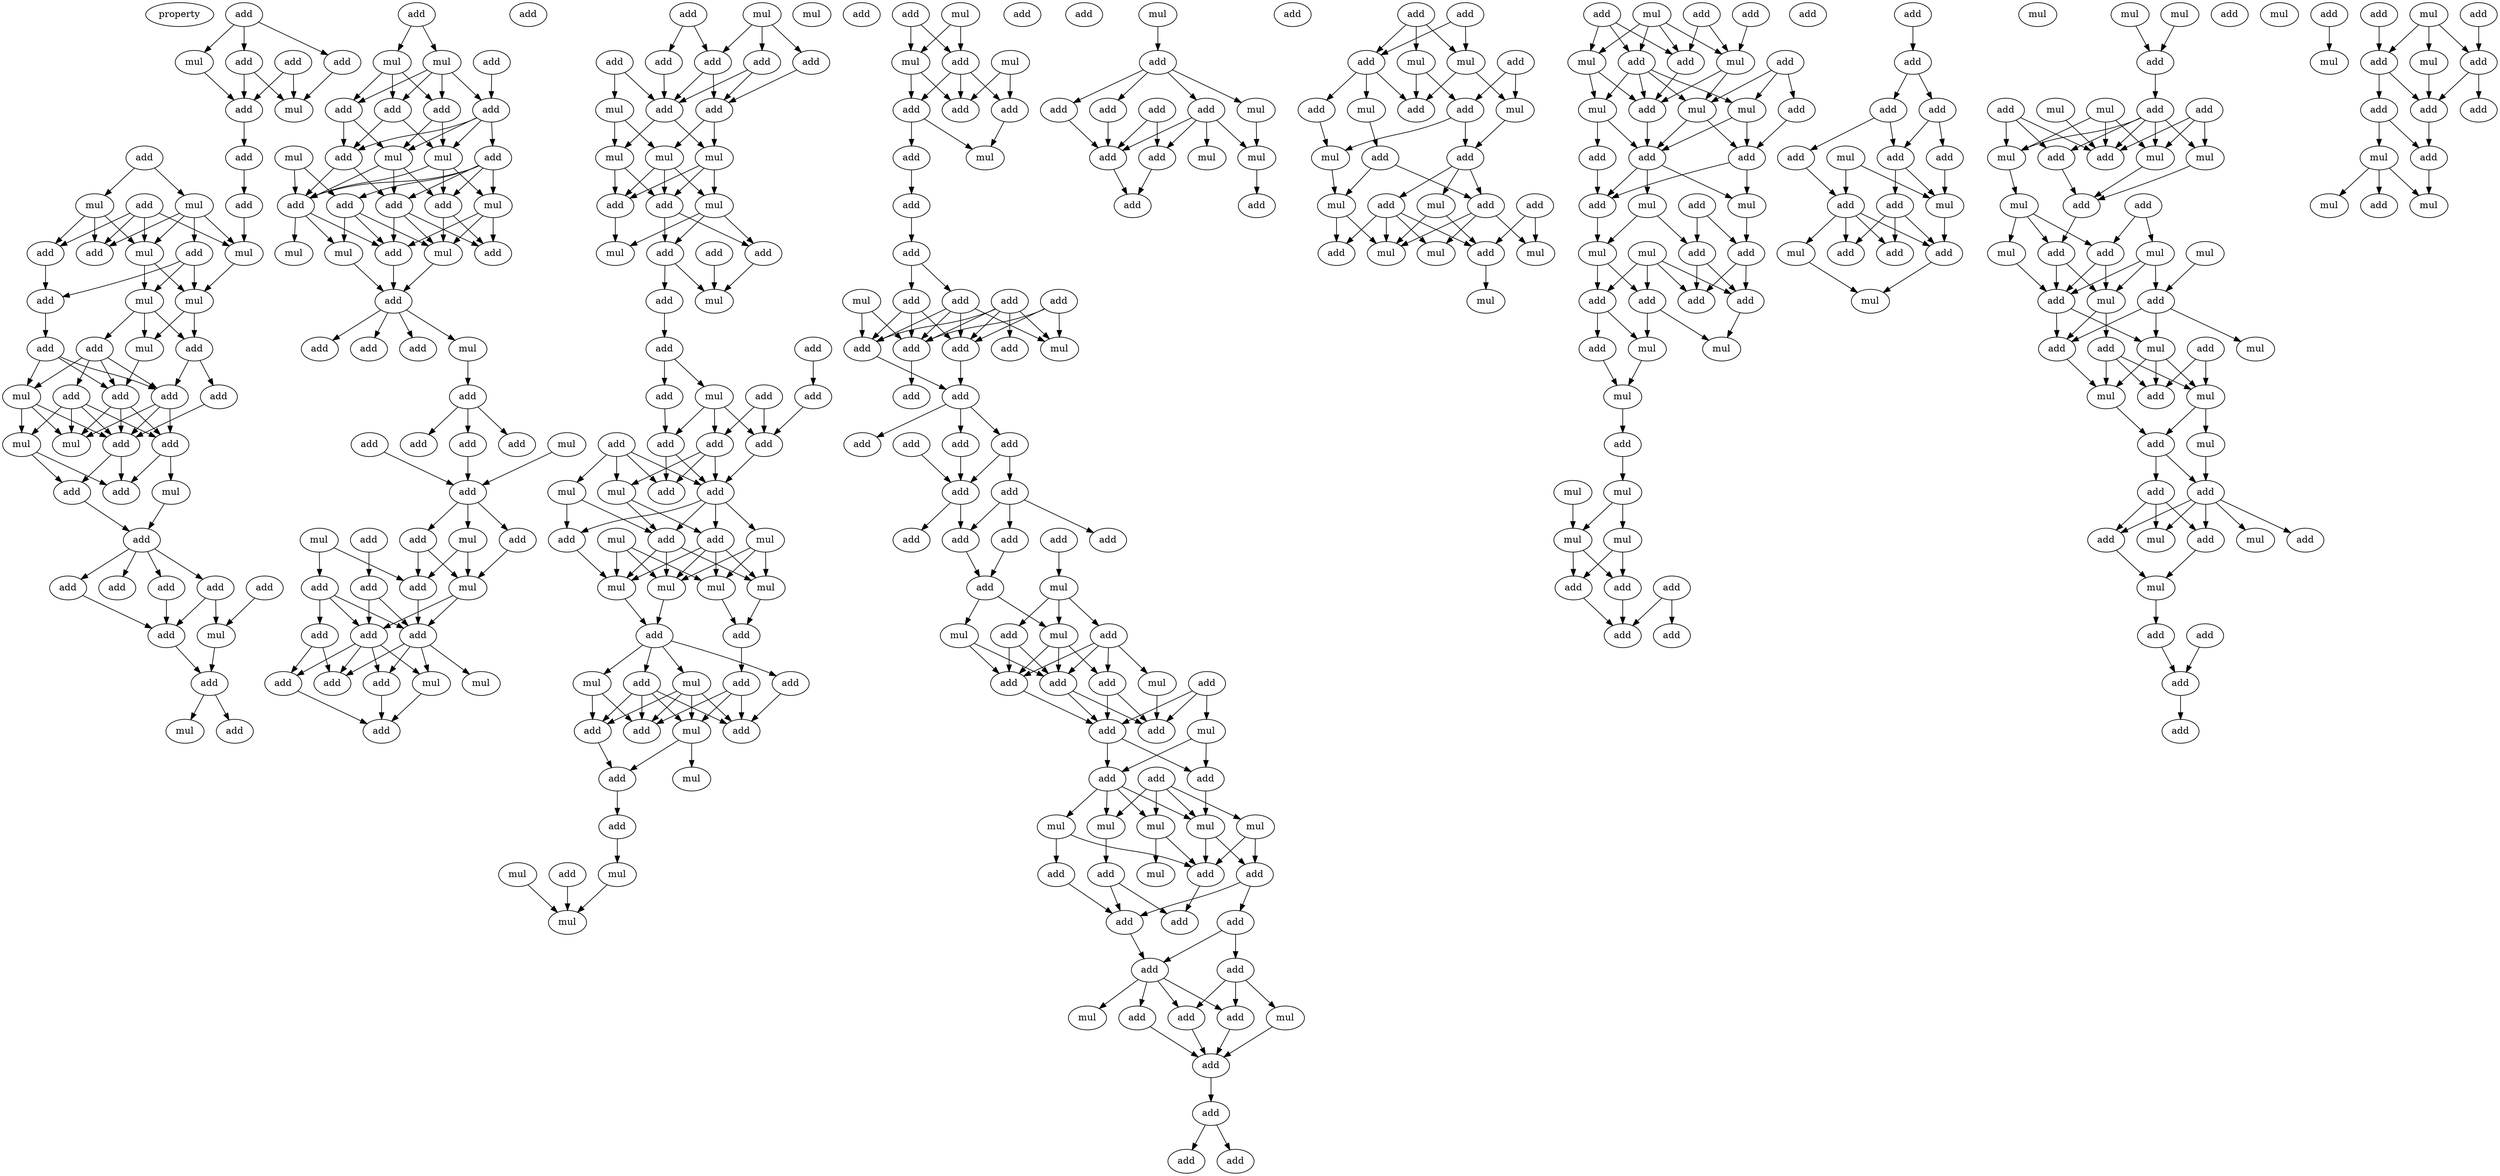 digraph {
    node [fontcolor=black]
    property [mul=2,lf=1.4]
    0 [ label = add ];
    1 [ label = add ];
    2 [ label = mul ];
    3 [ label = add ];
    4 [ label = add ];
    5 [ label = mul ];
    6 [ label = add ];
    7 [ label = add ];
    8 [ label = add ];
    9 [ label = add ];
    10 [ label = mul ];
    11 [ label = add ];
    12 [ label = mul ];
    13 [ label = add ];
    14 [ label = add ];
    15 [ label = mul ];
    16 [ label = add ];
    17 [ label = mul ];
    18 [ label = add ];
    19 [ label = mul ];
    20 [ label = mul ];
    21 [ label = add ];
    22 [ label = add ];
    23 [ label = mul ];
    24 [ label = add ];
    25 [ label = mul ];
    26 [ label = add ];
    27 [ label = add ];
    28 [ label = add ];
    29 [ label = add ];
    30 [ label = add ];
    31 [ label = mul ];
    32 [ label = mul ];
    33 [ label = add ];
    34 [ label = mul ];
    35 [ label = add ];
    36 [ label = add ];
    37 [ label = add ];
    38 [ label = add ];
    39 [ label = add ];
    40 [ label = add ];
    41 [ label = add ];
    42 [ label = add ];
    43 [ label = add ];
    44 [ label = mul ];
    45 [ label = add ];
    46 [ label = mul ];
    47 [ label = add ];
    48 [ label = add ];
    49 [ label = mul ];
    50 [ label = add ];
    51 [ label = mul ];
    52 [ label = add ];
    53 [ label = add ];
    54 [ label = add ];
    55 [ label = add ];
    56 [ label = add ];
    57 [ label = mul ];
    58 [ label = mul ];
    59 [ label = add ];
    60 [ label = mul ];
    61 [ label = add ];
    62 [ label = add ];
    63 [ label = mul ];
    64 [ label = add ];
    65 [ label = add ];
    66 [ label = mul ];
    67 [ label = mul ];
    68 [ label = add ];
    69 [ label = mul ];
    70 [ label = add ];
    71 [ label = add ];
    72 [ label = add ];
    73 [ label = add ];
    74 [ label = add ];
    75 [ label = add ];
    76 [ label = mul ];
    77 [ label = add ];
    78 [ label = add ];
    79 [ label = add ];
    80 [ label = add ];
    81 [ label = add ];
    82 [ label = mul ];
    83 [ label = add ];
    84 [ label = add ];
    85 [ label = add ];
    86 [ label = mul ];
    87 [ label = add ];
    88 [ label = mul ];
    89 [ label = add ];
    90 [ label = add ];
    91 [ label = mul ];
    92 [ label = add ];
    93 [ label = add ];
    94 [ label = add ];
    95 [ label = add ];
    96 [ label = add ];
    97 [ label = mul ];
    98 [ label = add ];
    99 [ label = mul ];
    100 [ label = add ];
    101 [ label = add ];
    102 [ label = add ];
    103 [ label = mul ];
    104 [ label = add ];
    105 [ label = add ];
    106 [ label = add ];
    107 [ label = add ];
    108 [ label = add ];
    109 [ label = mul ];
    110 [ label = add ];
    111 [ label = add ];
    112 [ label = mul ];
    113 [ label = mul ];
    114 [ label = mul ];
    115 [ label = mul ];
    116 [ label = add ];
    117 [ label = add ];
    118 [ label = mul ];
    119 [ label = add ];
    120 [ label = add ];
    121 [ label = add ];
    122 [ label = add ];
    123 [ label = mul ];
    124 [ label = add ];
    125 [ label = add ];
    126 [ label = mul ];
    127 [ label = add ];
    128 [ label = add ];
    129 [ label = add ];
    130 [ label = add ];
    131 [ label = add ];
    132 [ label = add ];
    133 [ label = add ];
    134 [ label = mul ];
    135 [ label = add ];
    136 [ label = add ];
    137 [ label = mul ];
    138 [ label = mul ];
    139 [ label = add ];
    140 [ label = mul ];
    141 [ label = add ];
    142 [ label = add ];
    143 [ label = mul ];
    144 [ label = mul ];
    145 [ label = mul ];
    146 [ label = mul ];
    147 [ label = add ];
    148 [ label = add ];
    149 [ label = add ];
    150 [ label = add ];
    151 [ label = mul ];
    152 [ label = add ];
    153 [ label = mul ];
    154 [ label = add ];
    155 [ label = add ];
    156 [ label = add ];
    157 [ label = mul ];
    158 [ label = add ];
    159 [ label = mul ];
    160 [ label = add ];
    161 [ label = mul ];
    162 [ label = mul ];
    163 [ label = add ];
    164 [ label = add ];
    165 [ label = mul ];
    166 [ label = mul ];
    167 [ label = mul ];
    168 [ label = add ];
    169 [ label = add ];
    170 [ label = mul ];
    171 [ label = mul ];
    172 [ label = add ];
    173 [ label = add ];
    174 [ label = add ];
    175 [ label = mul ];
    176 [ label = add ];
    177 [ label = add ];
    178 [ label = add ];
    179 [ label = add ];
    180 [ label = mul ];
    181 [ label = add ];
    182 [ label = add ];
    183 [ label = add ];
    184 [ label = add ];
    185 [ label = add ];
    186 [ label = add ];
    187 [ label = mul ];
    188 [ label = add ];
    189 [ label = add ];
    190 [ label = add ];
    191 [ label = add ];
    192 [ label = add ];
    193 [ label = add ];
    194 [ label = add ];
    195 [ label = add ];
    196 [ label = add ];
    197 [ label = add ];
    198 [ label = add ];
    199 [ label = add ];
    200 [ label = add ];
    201 [ label = add ];
    202 [ label = add ];
    203 [ label = add ];
    204 [ label = mul ];
    205 [ label = add ];
    206 [ label = add ];
    207 [ label = mul ];
    208 [ label = mul ];
    209 [ label = add ];
    210 [ label = add ];
    211 [ label = add ];
    212 [ label = add ];
    213 [ label = mul ];
    214 [ label = add ];
    215 [ label = mul ];
    216 [ label = add ];
    217 [ label = add ];
    218 [ label = add ];
    219 [ label = add ];
    220 [ label = mul ];
    221 [ label = mul ];
    222 [ label = mul ];
    223 [ label = mul ];
    224 [ label = mul ];
    225 [ label = add ];
    226 [ label = add ];
    227 [ label = add ];
    228 [ label = mul ];
    229 [ label = add ];
    230 [ label = add ];
    231 [ label = add ];
    232 [ label = add ];
    233 [ label = add ];
    234 [ label = add ];
    235 [ label = add ];
    236 [ label = mul ];
    237 [ label = mul ];
    238 [ label = add ];
    239 [ label = add ];
    240 [ label = add ];
    241 [ label = add ];
    242 [ label = add ];
    243 [ label = mul ];
    244 [ label = add ];
    245 [ label = add ];
    246 [ label = add ];
    247 [ label = add ];
    248 [ label = mul ];
    249 [ label = add ];
    250 [ label = add ];
    251 [ label = add ];
    252 [ label = add ];
    253 [ label = mul ];
    254 [ label = add ];
    255 [ label = add ];
    256 [ label = mul ];
    257 [ label = add ];
    258 [ label = add ];
    259 [ label = add ];
    260 [ label = add ];
    261 [ label = add ];
    262 [ label = mul ];
    263 [ label = mul ];
    264 [ label = add ];
    265 [ label = mul ];
    266 [ label = add ];
    267 [ label = add ];
    268 [ label = add ];
    269 [ label = mul ];
    270 [ label = add ];
    271 [ label = add ];
    272 [ label = mul ];
    273 [ label = add ];
    274 [ label = mul ];
    275 [ label = add ];
    276 [ label = add ];
    277 [ label = mul ];
    278 [ label = mul ];
    279 [ label = mul ];
    280 [ label = add ];
    281 [ label = mul ];
    282 [ label = add ];
    283 [ label = mul ];
    284 [ label = add ];
    285 [ label = mul ];
    286 [ label = add ];
    287 [ label = add ];
    288 [ label = add ];
    289 [ label = mul ];
    290 [ label = add ];
    291 [ label = mul ];
    292 [ label = add ];
    293 [ label = mul ];
    294 [ label = mul ];
    295 [ label = add ];
    296 [ label = add ];
    297 [ label = mul ];
    298 [ label = add ];
    299 [ label = add ];
    300 [ label = add ];
    301 [ label = add ];
    302 [ label = mul ];
    303 [ label = mul ];
    304 [ label = add ];
    305 [ label = add ];
    306 [ label = mul ];
    307 [ label = add ];
    308 [ label = mul ];
    309 [ label = add ];
    310 [ label = add ];
    311 [ label = add ];
    312 [ label = add ];
    313 [ label = add ];
    314 [ label = mul ];
    315 [ label = mul ];
    316 [ label = mul ];
    317 [ label = add ];
    318 [ label = add ];
    319 [ label = mul ];
    320 [ label = mul ];
    321 [ label = mul ];
    322 [ label = mul ];
    323 [ label = add ];
    324 [ label = add ];
    325 [ label = add ];
    326 [ label = add ];
    327 [ label = add ];
    328 [ label = add ];
    329 [ label = add ];
    330 [ label = add ];
    331 [ label = add ];
    332 [ label = mul ];
    333 [ label = add ];
    334 [ label = add ];
    335 [ label = add ];
    336 [ label = mul ];
    337 [ label = add ];
    338 [ label = add ];
    339 [ label = add ];
    340 [ label = add ];
    341 [ label = add ];
    342 [ label = mul ];
    343 [ label = mul ];
    344 [ label = mul ];
    345 [ label = mul ];
    346 [ label = mul ];
    347 [ label = add ];
    348 [ label = mul ];
    349 [ label = add ];
    350 [ label = mul ];
    351 [ label = add ];
    352 [ label = add ];
    353 [ label = mul ];
    354 [ label = add ];
    355 [ label = mul ];
    356 [ label = mul ];
    357 [ label = add ];
    358 [ label = mul ];
    359 [ label = add ];
    360 [ label = add ];
    361 [ label = mul ];
    362 [ label = add ];
    363 [ label = add ];
    364 [ label = mul ];
    365 [ label = mul ];
    366 [ label = mul ];
    367 [ label = add ];
    368 [ label = add ];
    369 [ label = mul ];
    370 [ label = add ];
    371 [ label = mul ];
    372 [ label = add ];
    373 [ label = add ];
    374 [ label = mul ];
    375 [ label = add ];
    376 [ label = mul ];
    377 [ label = add ];
    378 [ label = mul ];
    379 [ label = add ];
    380 [ label = add ];
    381 [ label = add ];
    382 [ label = add ];
    383 [ label = mul ];
    384 [ label = add ];
    385 [ label = mul ];
    386 [ label = mul ];
    387 [ label = add ];
    388 [ label = add ];
    389 [ label = add ];
    390 [ label = add ];
    391 [ label = add ];
    392 [ label = mul ];
    393 [ label = add ];
    394 [ label = mul ];
    395 [ label = mul ];
    396 [ label = add ];
    397 [ label = add ];
    398 [ label = mul ];
    399 [ label = add ];
    400 [ label = add ];
    401 [ label = add ];
    402 [ label = add ];
    403 [ label = add ];
    404 [ label = mul ];
    405 [ label = add ];
    406 [ label = mul ];
    407 [ label = mul ];
    408 [ label = add ];
    0 -> 1 [ name = 0 ];
    0 -> 2 [ name = 1 ];
    0 -> 3 [ name = 2 ];
    1 -> 5 [ name = 3 ];
    1 -> 6 [ name = 4 ];
    2 -> 6 [ name = 5 ];
    3 -> 5 [ name = 6 ];
    4 -> 5 [ name = 7 ];
    4 -> 6 [ name = 8 ];
    6 -> 8 [ name = 9 ];
    7 -> 10 [ name = 10 ];
    7 -> 12 [ name = 11 ];
    8 -> 9 [ name = 12 ];
    9 -> 15 [ name = 13 ];
    10 -> 13 [ name = 14 ];
    10 -> 15 [ name = 15 ];
    10 -> 16 [ name = 16 ];
    10 -> 17 [ name = 17 ];
    11 -> 13 [ name = 18 ];
    11 -> 14 [ name = 19 ];
    11 -> 15 [ name = 20 ];
    11 -> 17 [ name = 21 ];
    12 -> 13 [ name = 22 ];
    12 -> 14 [ name = 23 ];
    12 -> 17 [ name = 24 ];
    14 -> 18 [ name = 25 ];
    15 -> 19 [ name = 26 ];
    16 -> 18 [ name = 27 ];
    16 -> 19 [ name = 28 ];
    16 -> 20 [ name = 29 ];
    17 -> 19 [ name = 30 ];
    17 -> 20 [ name = 31 ];
    18 -> 22 [ name = 32 ];
    19 -> 21 [ name = 33 ];
    19 -> 23 [ name = 34 ];
    20 -> 21 [ name = 35 ];
    20 -> 23 [ name = 36 ];
    20 -> 24 [ name = 37 ];
    21 -> 26 [ name = 38 ];
    21 -> 28 [ name = 39 ];
    22 -> 25 [ name = 40 ];
    22 -> 26 [ name = 41 ];
    22 -> 27 [ name = 42 ];
    23 -> 27 [ name = 43 ];
    24 -> 25 [ name = 44 ];
    24 -> 26 [ name = 45 ];
    24 -> 27 [ name = 46 ];
    24 -> 29 [ name = 47 ];
    25 -> 31 [ name = 48 ];
    25 -> 32 [ name = 49 ];
    25 -> 33 [ name = 50 ];
    26 -> 30 [ name = 51 ];
    26 -> 31 [ name = 52 ];
    26 -> 33 [ name = 53 ];
    27 -> 30 [ name = 54 ];
    27 -> 31 [ name = 55 ];
    27 -> 33 [ name = 56 ];
    28 -> 33 [ name = 57 ];
    29 -> 30 [ name = 58 ];
    29 -> 31 [ name = 59 ];
    29 -> 32 [ name = 60 ];
    29 -> 33 [ name = 61 ];
    30 -> 34 [ name = 62 ];
    30 -> 35 [ name = 63 ];
    32 -> 35 [ name = 64 ];
    32 -> 36 [ name = 65 ];
    33 -> 35 [ name = 66 ];
    33 -> 36 [ name = 67 ];
    34 -> 37 [ name = 68 ];
    36 -> 37 [ name = 69 ];
    37 -> 39 [ name = 70 ];
    37 -> 40 [ name = 71 ];
    37 -> 41 [ name = 72 ];
    37 -> 42 [ name = 73 ];
    38 -> 44 [ name = 74 ];
    39 -> 43 [ name = 75 ];
    39 -> 44 [ name = 76 ];
    41 -> 43 [ name = 77 ];
    42 -> 43 [ name = 78 ];
    43 -> 45 [ name = 79 ];
    44 -> 45 [ name = 80 ];
    45 -> 46 [ name = 81 ];
    45 -> 47 [ name = 82 ];
    48 -> 49 [ name = 83 ];
    48 -> 51 [ name = 84 ];
    49 -> 52 [ name = 85 ];
    49 -> 53 [ name = 86 ];
    49 -> 54 [ name = 87 ];
    49 -> 55 [ name = 88 ];
    50 -> 55 [ name = 89 ];
    51 -> 52 [ name = 90 ];
    51 -> 53 [ name = 91 ];
    51 -> 54 [ name = 92 ];
    52 -> 58 [ name = 93 ];
    52 -> 59 [ name = 94 ];
    53 -> 59 [ name = 95 ];
    53 -> 60 [ name = 96 ];
    54 -> 58 [ name = 97 ];
    54 -> 60 [ name = 98 ];
    55 -> 56 [ name = 99 ];
    55 -> 58 [ name = 100 ];
    55 -> 59 [ name = 101 ];
    55 -> 60 [ name = 102 ];
    56 -> 61 [ name = 103 ];
    56 -> 62 [ name = 104 ];
    56 -> 63 [ name = 105 ];
    56 -> 64 [ name = 106 ];
    56 -> 65 [ name = 107 ];
    57 -> 61 [ name = 108 ];
    57 -> 64 [ name = 109 ];
    58 -> 61 [ name = 110 ];
    58 -> 62 [ name = 111 ];
    58 -> 65 [ name = 112 ];
    59 -> 61 [ name = 113 ];
    59 -> 65 [ name = 114 ];
    60 -> 61 [ name = 115 ];
    60 -> 62 [ name = 116 ];
    60 -> 63 [ name = 117 ];
    61 -> 66 [ name = 118 ];
    61 -> 67 [ name = 119 ];
    61 -> 70 [ name = 120 ];
    62 -> 68 [ name = 121 ];
    62 -> 69 [ name = 122 ];
    63 -> 68 [ name = 123 ];
    63 -> 69 [ name = 124 ];
    63 -> 70 [ name = 125 ];
    64 -> 67 [ name = 126 ];
    64 -> 69 [ name = 127 ];
    64 -> 70 [ name = 128 ];
    65 -> 68 [ name = 129 ];
    65 -> 69 [ name = 130 ];
    65 -> 70 [ name = 131 ];
    67 -> 71 [ name = 132 ];
    69 -> 71 [ name = 133 ];
    70 -> 71 [ name = 134 ];
    71 -> 72 [ name = 135 ];
    71 -> 74 [ name = 136 ];
    71 -> 75 [ name = 137 ];
    71 -> 76 [ name = 138 ];
    76 -> 77 [ name = 139 ];
    77 -> 79 [ name = 140 ];
    77 -> 80 [ name = 141 ];
    77 -> 81 [ name = 142 ];
    78 -> 83 [ name = 143 ];
    80 -> 83 [ name = 144 ];
    82 -> 83 [ name = 145 ];
    83 -> 84 [ name = 146 ];
    83 -> 85 [ name = 147 ];
    83 -> 86 [ name = 148 ];
    84 -> 89 [ name = 149 ];
    84 -> 91 [ name = 150 ];
    85 -> 91 [ name = 151 ];
    86 -> 89 [ name = 152 ];
    86 -> 91 [ name = 153 ];
    87 -> 90 [ name = 154 ];
    88 -> 89 [ name = 155 ];
    88 -> 92 [ name = 156 ];
    89 -> 94 [ name = 157 ];
    90 -> 93 [ name = 158 ];
    90 -> 94 [ name = 159 ];
    91 -> 93 [ name = 160 ];
    91 -> 94 [ name = 161 ];
    92 -> 93 [ name = 162 ];
    92 -> 94 [ name = 163 ];
    92 -> 95 [ name = 164 ];
    93 -> 96 [ name = 165 ];
    93 -> 98 [ name = 166 ];
    93 -> 99 [ name = 167 ];
    93 -> 100 [ name = 168 ];
    94 -> 97 [ name = 169 ];
    94 -> 98 [ name = 170 ];
    94 -> 99 [ name = 171 ];
    94 -> 100 [ name = 172 ];
    95 -> 96 [ name = 173 ];
    95 -> 100 [ name = 174 ];
    96 -> 101 [ name = 175 ];
    98 -> 101 [ name = 176 ];
    99 -> 101 [ name = 177 ];
    102 -> 104 [ name = 178 ];
    102 -> 106 [ name = 179 ];
    103 -> 104 [ name = 180 ];
    103 -> 107 [ name = 181 ];
    103 -> 108 [ name = 182 ];
    104 -> 110 [ name = 183 ];
    104 -> 111 [ name = 184 ];
    105 -> 109 [ name = 185 ];
    105 -> 111 [ name = 186 ];
    106 -> 111 [ name = 187 ];
    107 -> 110 [ name = 188 ];
    107 -> 111 [ name = 189 ];
    108 -> 110 [ name = 190 ];
    109 -> 112 [ name = 191 ];
    109 -> 113 [ name = 192 ];
    110 -> 112 [ name = 193 ];
    110 -> 114 [ name = 194 ];
    111 -> 113 [ name = 195 ];
    111 -> 114 [ name = 196 ];
    112 -> 115 [ name = 197 ];
    112 -> 116 [ name = 198 ];
    112 -> 117 [ name = 199 ];
    113 -> 116 [ name = 200 ];
    113 -> 117 [ name = 201 ];
    114 -> 115 [ name = 202 ];
    114 -> 116 [ name = 203 ];
    114 -> 117 [ name = 204 ];
    115 -> 118 [ name = 205 ];
    115 -> 120 [ name = 206 ];
    115 -> 121 [ name = 207 ];
    116 -> 118 [ name = 208 ];
    117 -> 120 [ name = 209 ];
    117 -> 121 [ name = 210 ];
    119 -> 123 [ name = 211 ];
    120 -> 123 [ name = 212 ];
    121 -> 122 [ name = 213 ];
    121 -> 123 [ name = 214 ];
    122 -> 125 [ name = 215 ];
    124 -> 127 [ name = 216 ];
    125 -> 126 [ name = 217 ];
    125 -> 129 [ name = 218 ];
    126 -> 130 [ name = 219 ];
    126 -> 131 [ name = 220 ];
    126 -> 133 [ name = 221 ];
    127 -> 133 [ name = 222 ];
    128 -> 131 [ name = 223 ];
    128 -> 133 [ name = 224 ];
    129 -> 130 [ name = 225 ];
    130 -> 135 [ name = 226 ];
    130 -> 136 [ name = 227 ];
    131 -> 134 [ name = 228 ];
    131 -> 135 [ name = 229 ];
    131 -> 136 [ name = 230 ];
    132 -> 134 [ name = 231 ];
    132 -> 135 [ name = 232 ];
    132 -> 136 [ name = 233 ];
    132 -> 137 [ name = 234 ];
    133 -> 135 [ name = 235 ];
    134 -> 139 [ name = 236 ];
    134 -> 141 [ name = 237 ];
    135 -> 138 [ name = 238 ];
    135 -> 139 [ name = 239 ];
    135 -> 141 [ name = 240 ];
    135 -> 142 [ name = 241 ];
    137 -> 139 [ name = 242 ];
    137 -> 142 [ name = 243 ];
    138 -> 144 [ name = 244 ];
    138 -> 145 [ name = 245 ];
    138 -> 146 [ name = 246 ];
    139 -> 143 [ name = 247 ];
    139 -> 145 [ name = 248 ];
    139 -> 146 [ name = 249 ];
    140 -> 143 [ name = 250 ];
    140 -> 144 [ name = 251 ];
    140 -> 146 [ name = 252 ];
    141 -> 143 [ name = 253 ];
    141 -> 144 [ name = 254 ];
    141 -> 145 [ name = 255 ];
    141 -> 146 [ name = 256 ];
    142 -> 143 [ name = 257 ];
    143 -> 148 [ name = 258 ];
    144 -> 147 [ name = 259 ];
    145 -> 147 [ name = 260 ];
    146 -> 148 [ name = 261 ];
    147 -> 152 [ name = 262 ];
    148 -> 149 [ name = 263 ];
    148 -> 150 [ name = 264 ];
    148 -> 151 [ name = 265 ];
    148 -> 153 [ name = 266 ];
    149 -> 155 [ name = 267 ];
    150 -> 154 [ name = 268 ];
    150 -> 155 [ name = 269 ];
    150 -> 156 [ name = 270 ];
    150 -> 157 [ name = 271 ];
    151 -> 154 [ name = 272 ];
    151 -> 156 [ name = 273 ];
    152 -> 154 [ name = 274 ];
    152 -> 155 [ name = 275 ];
    152 -> 157 [ name = 276 ];
    153 -> 154 [ name = 277 ];
    153 -> 155 [ name = 278 ];
    153 -> 156 [ name = 279 ];
    153 -> 157 [ name = 280 ];
    156 -> 158 [ name = 281 ];
    157 -> 158 [ name = 282 ];
    157 -> 159 [ name = 283 ];
    158 -> 160 [ name = 284 ];
    160 -> 165 [ name = 285 ];
    162 -> 166 [ name = 286 ];
    164 -> 166 [ name = 287 ];
    165 -> 166 [ name = 288 ];
    167 -> 169 [ name = 289 ];
    167 -> 170 [ name = 290 ];
    168 -> 169 [ name = 291 ];
    168 -> 170 [ name = 292 ];
    169 -> 172 [ name = 293 ];
    169 -> 173 [ name = 294 ];
    169 -> 174 [ name = 295 ];
    170 -> 173 [ name = 296 ];
    170 -> 174 [ name = 297 ];
    171 -> 172 [ name = 298 ];
    171 -> 173 [ name = 299 ];
    172 -> 175 [ name = 300 ];
    174 -> 175 [ name = 301 ];
    174 -> 176 [ name = 302 ];
    176 -> 178 [ name = 303 ];
    178 -> 179 [ name = 304 ];
    179 -> 181 [ name = 305 ];
    179 -> 182 [ name = 306 ];
    180 -> 186 [ name = 307 ];
    180 -> 188 [ name = 308 ];
    181 -> 185 [ name = 309 ];
    181 -> 186 [ name = 310 ];
    181 -> 187 [ name = 311 ];
    181 -> 188 [ name = 312 ];
    182 -> 185 [ name = 313 ];
    182 -> 186 [ name = 314 ];
    182 -> 188 [ name = 315 ];
    183 -> 185 [ name = 316 ];
    183 -> 186 [ name = 317 ];
    183 -> 187 [ name = 318 ];
    183 -> 188 [ name = 319 ];
    183 -> 189 [ name = 320 ];
    184 -> 185 [ name = 321 ];
    184 -> 187 [ name = 322 ];
    184 -> 188 [ name = 323 ];
    185 -> 190 [ name = 324 ];
    186 -> 190 [ name = 325 ];
    188 -> 191 [ name = 326 ];
    190 -> 193 [ name = 327 ];
    190 -> 194 [ name = 328 ];
    190 -> 195 [ name = 329 ];
    192 -> 197 [ name = 330 ];
    194 -> 197 [ name = 331 ];
    195 -> 196 [ name = 332 ];
    195 -> 197 [ name = 333 ];
    196 -> 198 [ name = 334 ];
    196 -> 199 [ name = 335 ];
    196 -> 201 [ name = 336 ];
    197 -> 200 [ name = 337 ];
    197 -> 201 [ name = 338 ];
    198 -> 203 [ name = 339 ];
    201 -> 203 [ name = 340 ];
    202 -> 204 [ name = 341 ];
    203 -> 207 [ name = 342 ];
    203 -> 208 [ name = 343 ];
    204 -> 205 [ name = 344 ];
    204 -> 206 [ name = 345 ];
    204 -> 207 [ name = 346 ];
    205 -> 209 [ name = 347 ];
    205 -> 212 [ name = 348 ];
    206 -> 209 [ name = 349 ];
    206 -> 210 [ name = 350 ];
    206 -> 212 [ name = 351 ];
    206 -> 213 [ name = 352 ];
    207 -> 209 [ name = 353 ];
    207 -> 210 [ name = 354 ];
    207 -> 212 [ name = 355 ];
    208 -> 209 [ name = 356 ];
    208 -> 212 [ name = 357 ];
    209 -> 216 [ name = 358 ];
    210 -> 214 [ name = 359 ];
    210 -> 216 [ name = 360 ];
    211 -> 214 [ name = 361 ];
    211 -> 215 [ name = 362 ];
    211 -> 216 [ name = 363 ];
    212 -> 214 [ name = 364 ];
    212 -> 216 [ name = 365 ];
    213 -> 214 [ name = 366 ];
    215 -> 217 [ name = 367 ];
    215 -> 218 [ name = 368 ];
    216 -> 217 [ name = 369 ];
    216 -> 218 [ name = 370 ];
    217 -> 221 [ name = 371 ];
    218 -> 220 [ name = 372 ];
    218 -> 221 [ name = 373 ];
    218 -> 223 [ name = 374 ];
    218 -> 224 [ name = 375 ];
    219 -> 220 [ name = 376 ];
    219 -> 221 [ name = 377 ];
    219 -> 222 [ name = 378 ];
    219 -> 223 [ name = 379 ];
    220 -> 226 [ name = 380 ];
    220 -> 228 [ name = 381 ];
    221 -> 226 [ name = 382 ];
    221 -> 227 [ name = 383 ];
    222 -> 226 [ name = 384 ];
    222 -> 227 [ name = 385 ];
    223 -> 229 [ name = 386 ];
    224 -> 225 [ name = 387 ];
    224 -> 226 [ name = 388 ];
    225 -> 230 [ name = 389 ];
    226 -> 231 [ name = 390 ];
    227 -> 230 [ name = 391 ];
    227 -> 232 [ name = 392 ];
    229 -> 230 [ name = 393 ];
    229 -> 231 [ name = 394 ];
    230 -> 234 [ name = 395 ];
    232 -> 233 [ name = 396 ];
    232 -> 234 [ name = 397 ];
    233 -> 237 [ name = 398 ];
    233 -> 238 [ name = 399 ];
    233 -> 239 [ name = 400 ];
    234 -> 235 [ name = 401 ];
    234 -> 236 [ name = 402 ];
    234 -> 238 [ name = 403 ];
    234 -> 239 [ name = 404 ];
    235 -> 240 [ name = 405 ];
    237 -> 240 [ name = 406 ];
    238 -> 240 [ name = 407 ];
    239 -> 240 [ name = 408 ];
    240 -> 241 [ name = 409 ];
    241 -> 245 [ name = 410 ];
    241 -> 246 [ name = 411 ];
    243 -> 247 [ name = 412 ];
    247 -> 248 [ name = 413 ];
    247 -> 250 [ name = 414 ];
    247 -> 251 [ name = 415 ];
    247 -> 252 [ name = 416 ];
    248 -> 256 [ name = 417 ];
    249 -> 254 [ name = 418 ];
    249 -> 255 [ name = 419 ];
    250 -> 254 [ name = 420 ];
    251 -> 253 [ name = 421 ];
    251 -> 254 [ name = 422 ];
    251 -> 255 [ name = 423 ];
    251 -> 256 [ name = 424 ];
    252 -> 254 [ name = 425 ];
    254 -> 258 [ name = 426 ];
    255 -> 258 [ name = 427 ];
    256 -> 257 [ name = 428 ];
    259 -> 261 [ name = 429 ];
    259 -> 262 [ name = 430 ];
    260 -> 261 [ name = 431 ];
    260 -> 262 [ name = 432 ];
    260 -> 263 [ name = 433 ];
    261 -> 265 [ name = 434 ];
    261 -> 267 [ name = 435 ];
    261 -> 268 [ name = 436 ];
    262 -> 268 [ name = 437 ];
    262 -> 269 [ name = 438 ];
    263 -> 266 [ name = 439 ];
    263 -> 268 [ name = 440 ];
    264 -> 266 [ name = 441 ];
    264 -> 269 [ name = 442 ];
    265 -> 270 [ name = 443 ];
    266 -> 271 [ name = 444 ];
    266 -> 272 [ name = 445 ];
    267 -> 272 [ name = 446 ];
    269 -> 271 [ name = 447 ];
    270 -> 273 [ name = 448 ];
    270 -> 274 [ name = 449 ];
    271 -> 273 [ name = 450 ];
    271 -> 276 [ name = 451 ];
    271 -> 277 [ name = 452 ];
    272 -> 274 [ name = 453 ];
    273 -> 278 [ name = 454 ];
    273 -> 279 [ name = 455 ];
    273 -> 281 [ name = 456 ];
    274 -> 279 [ name = 457 ];
    274 -> 282 [ name = 458 ];
    275 -> 280 [ name = 459 ];
    275 -> 281 [ name = 460 ];
    276 -> 278 [ name = 461 ];
    276 -> 279 [ name = 462 ];
    276 -> 280 [ name = 463 ];
    276 -> 282 [ name = 464 ];
    277 -> 279 [ name = 465 ];
    277 -> 280 [ name = 466 ];
    280 -> 283 [ name = 467 ];
    284 -> 288 [ name = 468 ];
    284 -> 291 [ name = 469 ];
    285 -> 288 [ name = 470 ];
    285 -> 289 [ name = 471 ];
    285 -> 290 [ name = 472 ];
    285 -> 291 [ name = 473 ];
    286 -> 288 [ name = 474 ];
    286 -> 289 [ name = 475 ];
    286 -> 290 [ name = 476 ];
    287 -> 291 [ name = 477 ];
    288 -> 296 [ name = 478 ];
    289 -> 293 [ name = 479 ];
    289 -> 296 [ name = 480 ];
    290 -> 293 [ name = 481 ];
    290 -> 294 [ name = 482 ];
    290 -> 296 [ name = 483 ];
    290 -> 297 [ name = 484 ];
    291 -> 294 [ name = 485 ];
    291 -> 296 [ name = 486 ];
    292 -> 294 [ name = 487 ];
    292 -> 295 [ name = 488 ];
    292 -> 297 [ name = 489 ];
    293 -> 299 [ name = 490 ];
    293 -> 300 [ name = 491 ];
    294 -> 298 [ name = 492 ];
    294 -> 299 [ name = 493 ];
    295 -> 298 [ name = 494 ];
    296 -> 299 [ name = 495 ];
    297 -> 298 [ name = 496 ];
    297 -> 299 [ name = 497 ];
    298 -> 301 [ name = 498 ];
    298 -> 302 [ name = 499 ];
    299 -> 301 [ name = 500 ];
    299 -> 302 [ name = 501 ];
    299 -> 303 [ name = 502 ];
    300 -> 301 [ name = 503 ];
    301 -> 306 [ name = 504 ];
    302 -> 305 [ name = 505 ];
    303 -> 306 [ name = 506 ];
    303 -> 307 [ name = 507 ];
    304 -> 305 [ name = 508 ];
    304 -> 307 [ name = 509 ];
    305 -> 310 [ name = 510 ];
    305 -> 311 [ name = 511 ];
    306 -> 309 [ name = 512 ];
    306 -> 312 [ name = 513 ];
    307 -> 310 [ name = 514 ];
    307 -> 311 [ name = 515 ];
    308 -> 309 [ name = 516 ];
    308 -> 310 [ name = 517 ];
    308 -> 311 [ name = 518 ];
    308 -> 312 [ name = 519 ];
    309 -> 313 [ name = 520 ];
    309 -> 314 [ name = 521 ];
    311 -> 315 [ name = 522 ];
    312 -> 314 [ name = 523 ];
    312 -> 315 [ name = 524 ];
    313 -> 316 [ name = 525 ];
    314 -> 316 [ name = 526 ];
    316 -> 318 [ name = 527 ];
    318 -> 320 [ name = 528 ];
    319 -> 321 [ name = 529 ];
    320 -> 321 [ name = 530 ];
    320 -> 322 [ name = 531 ];
    321 -> 323 [ name = 532 ];
    321 -> 324 [ name = 533 ];
    322 -> 323 [ name = 534 ];
    322 -> 324 [ name = 535 ];
    323 -> 327 [ name = 536 ];
    324 -> 327 [ name = 537 ];
    325 -> 327 [ name = 538 ];
    325 -> 328 [ name = 539 ];
    326 -> 329 [ name = 540 ];
    329 -> 330 [ name = 541 ];
    329 -> 331 [ name = 542 ];
    330 -> 333 [ name = 543 ];
    330 -> 334 [ name = 544 ];
    331 -> 334 [ name = 545 ];
    331 -> 335 [ name = 546 ];
    332 -> 336 [ name = 547 ];
    332 -> 338 [ name = 548 ];
    333 -> 336 [ name = 549 ];
    334 -> 336 [ name = 550 ];
    334 -> 337 [ name = 551 ];
    335 -> 338 [ name = 552 ];
    336 -> 340 [ name = 553 ];
    337 -> 339 [ name = 554 ];
    337 -> 340 [ name = 555 ];
    337 -> 341 [ name = 556 ];
    338 -> 339 [ name = 557 ];
    338 -> 340 [ name = 558 ];
    338 -> 341 [ name = 559 ];
    338 -> 342 [ name = 560 ];
    340 -> 343 [ name = 561 ];
    342 -> 343 [ name = 562 ];
    345 -> 347 [ name = 563 ];
    346 -> 347 [ name = 564 ];
    347 -> 349 [ name = 565 ];
    348 -> 354 [ name = 566 ];
    349 -> 353 [ name = 567 ];
    349 -> 354 [ name = 568 ];
    349 -> 355 [ name = 569 ];
    349 -> 356 [ name = 570 ];
    349 -> 357 [ name = 571 ];
    350 -> 353 [ name = 572 ];
    350 -> 354 [ name = 573 ];
    350 -> 355 [ name = 574 ];
    351 -> 353 [ name = 575 ];
    351 -> 354 [ name = 576 ];
    351 -> 356 [ name = 577 ];
    352 -> 354 [ name = 578 ];
    352 -> 355 [ name = 579 ];
    352 -> 357 [ name = 580 ];
    353 -> 359 [ name = 581 ];
    355 -> 358 [ name = 582 ];
    356 -> 359 [ name = 583 ];
    357 -> 359 [ name = 584 ];
    358 -> 362 [ name = 585 ];
    358 -> 363 [ name = 586 ];
    358 -> 365 [ name = 587 ];
    359 -> 363 [ name = 588 ];
    360 -> 362 [ name = 589 ];
    360 -> 364 [ name = 590 ];
    361 -> 368 [ name = 591 ];
    362 -> 366 [ name = 592 ];
    362 -> 367 [ name = 593 ];
    363 -> 366 [ name = 594 ];
    363 -> 367 [ name = 595 ];
    364 -> 366 [ name = 596 ];
    364 -> 367 [ name = 597 ];
    364 -> 368 [ name = 598 ];
    365 -> 367 [ name = 599 ];
    366 -> 372 [ name = 600 ];
    366 -> 373 [ name = 601 ];
    367 -> 369 [ name = 602 ];
    367 -> 373 [ name = 603 ];
    368 -> 369 [ name = 604 ];
    368 -> 371 [ name = 605 ];
    368 -> 373 [ name = 606 ];
    369 -> 374 [ name = 607 ];
    369 -> 375 [ name = 608 ];
    369 -> 376 [ name = 609 ];
    370 -> 375 [ name = 610 ];
    370 -> 376 [ name = 611 ];
    372 -> 374 [ name = 612 ];
    372 -> 375 [ name = 613 ];
    372 -> 376 [ name = 614 ];
    373 -> 374 [ name = 615 ];
    374 -> 377 [ name = 616 ];
    376 -> 377 [ name = 617 ];
    376 -> 378 [ name = 618 ];
    377 -> 379 [ name = 619 ];
    377 -> 380 [ name = 620 ];
    378 -> 380 [ name = 621 ];
    379 -> 382 [ name = 622 ];
    379 -> 384 [ name = 623 ];
    379 -> 385 [ name = 624 ];
    380 -> 381 [ name = 625 ];
    380 -> 382 [ name = 626 ];
    380 -> 383 [ name = 627 ];
    380 -> 384 [ name = 628 ];
    380 -> 385 [ name = 629 ];
    382 -> 386 [ name = 630 ];
    384 -> 386 [ name = 631 ];
    386 -> 388 [ name = 632 ];
    387 -> 389 [ name = 633 ];
    388 -> 389 [ name = 634 ];
    389 -> 390 [ name = 635 ];
    393 -> 394 [ name = 636 ];
    395 -> 398 [ name = 637 ];
    395 -> 399 [ name = 638 ];
    395 -> 400 [ name = 639 ];
    396 -> 399 [ name = 640 ];
    397 -> 400 [ name = 641 ];
    398 -> 401 [ name = 642 ];
    399 -> 401 [ name = 643 ];
    399 -> 402 [ name = 644 ];
    400 -> 401 [ name = 645 ];
    400 -> 403 [ name = 646 ];
    401 -> 405 [ name = 647 ];
    402 -> 404 [ name = 648 ];
    402 -> 405 [ name = 649 ];
    404 -> 406 [ name = 650 ];
    404 -> 407 [ name = 651 ];
    404 -> 408 [ name = 652 ];
    405 -> 407 [ name = 653 ];
}
